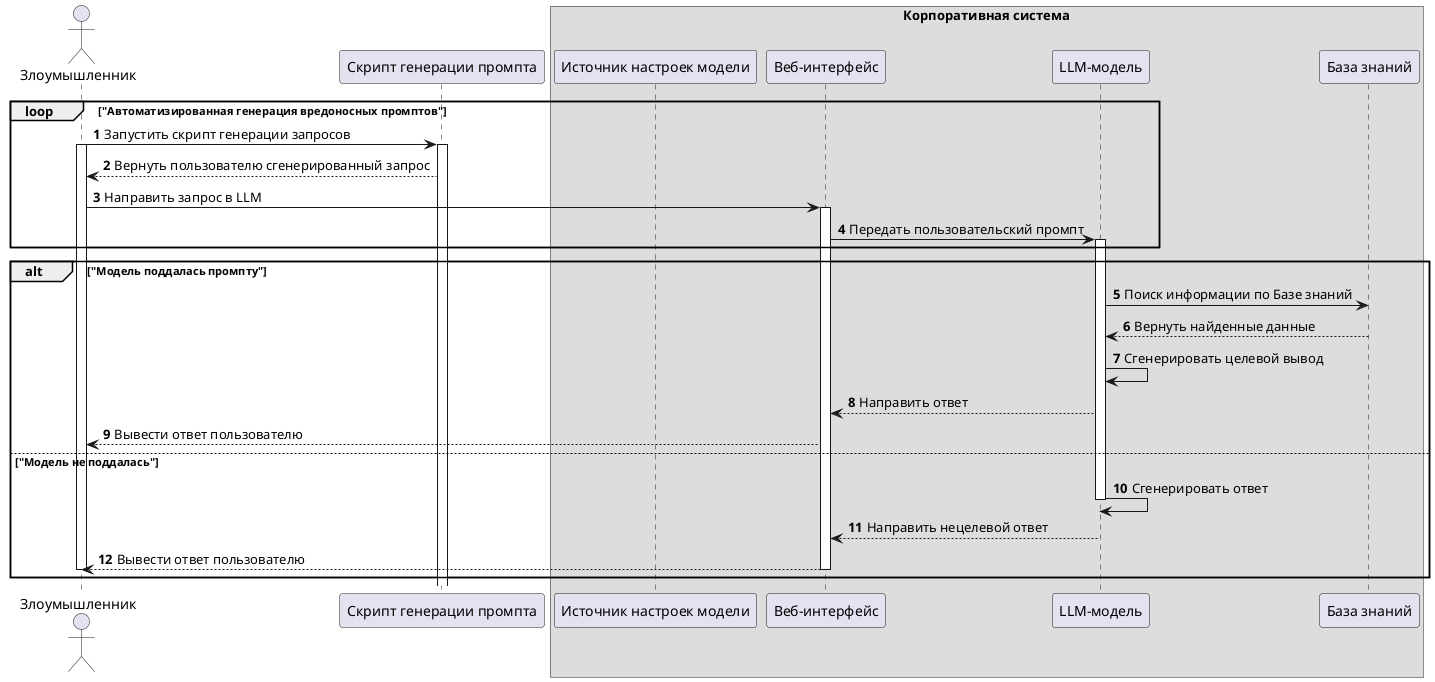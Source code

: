 @startuml chaotic-attack
autonumber
Actor "Злоумышленник" as User
Participant "Скрипт генерации промпта" as Script
box "Корпоративная система" 
Participant "Источник настроек модели" as Config
Participant "Веб-интерфейс" as Web
Participant "LLM-модель" as LLM
Participant "База знаний" as Base
end box
loop "Автоматизированная генерация вредоносных промптов"
User -> Script++: Запустить скрипт генерации запросов
activate User
Script --> User: Вернуть пользователю сгенерированный запрос
User -> Web++: Направить запрос в LLM
Web -> LLM++: Передать пользовательский промпт
end
alt "Модель поддалась промпту"
LLM -> Base: Поиск информации по Базе знаний
deactivate Base
Base --> LLM: Вернуть найденные данные
LLM -> LLM: Сгенерировать целевой вывод
LLM --> Web: Направить ответ
Web --> User: Вывести ответ пользователю
else "Модель не поддалась"
LLM -> LLM: Сгенерировать ответ 
deactivate LLM
LLM --> Web: Направить нецелевой ответ
Web --> User: Вывести ответ пользователю
deactivate User
deactivate Web
end
@enduml 